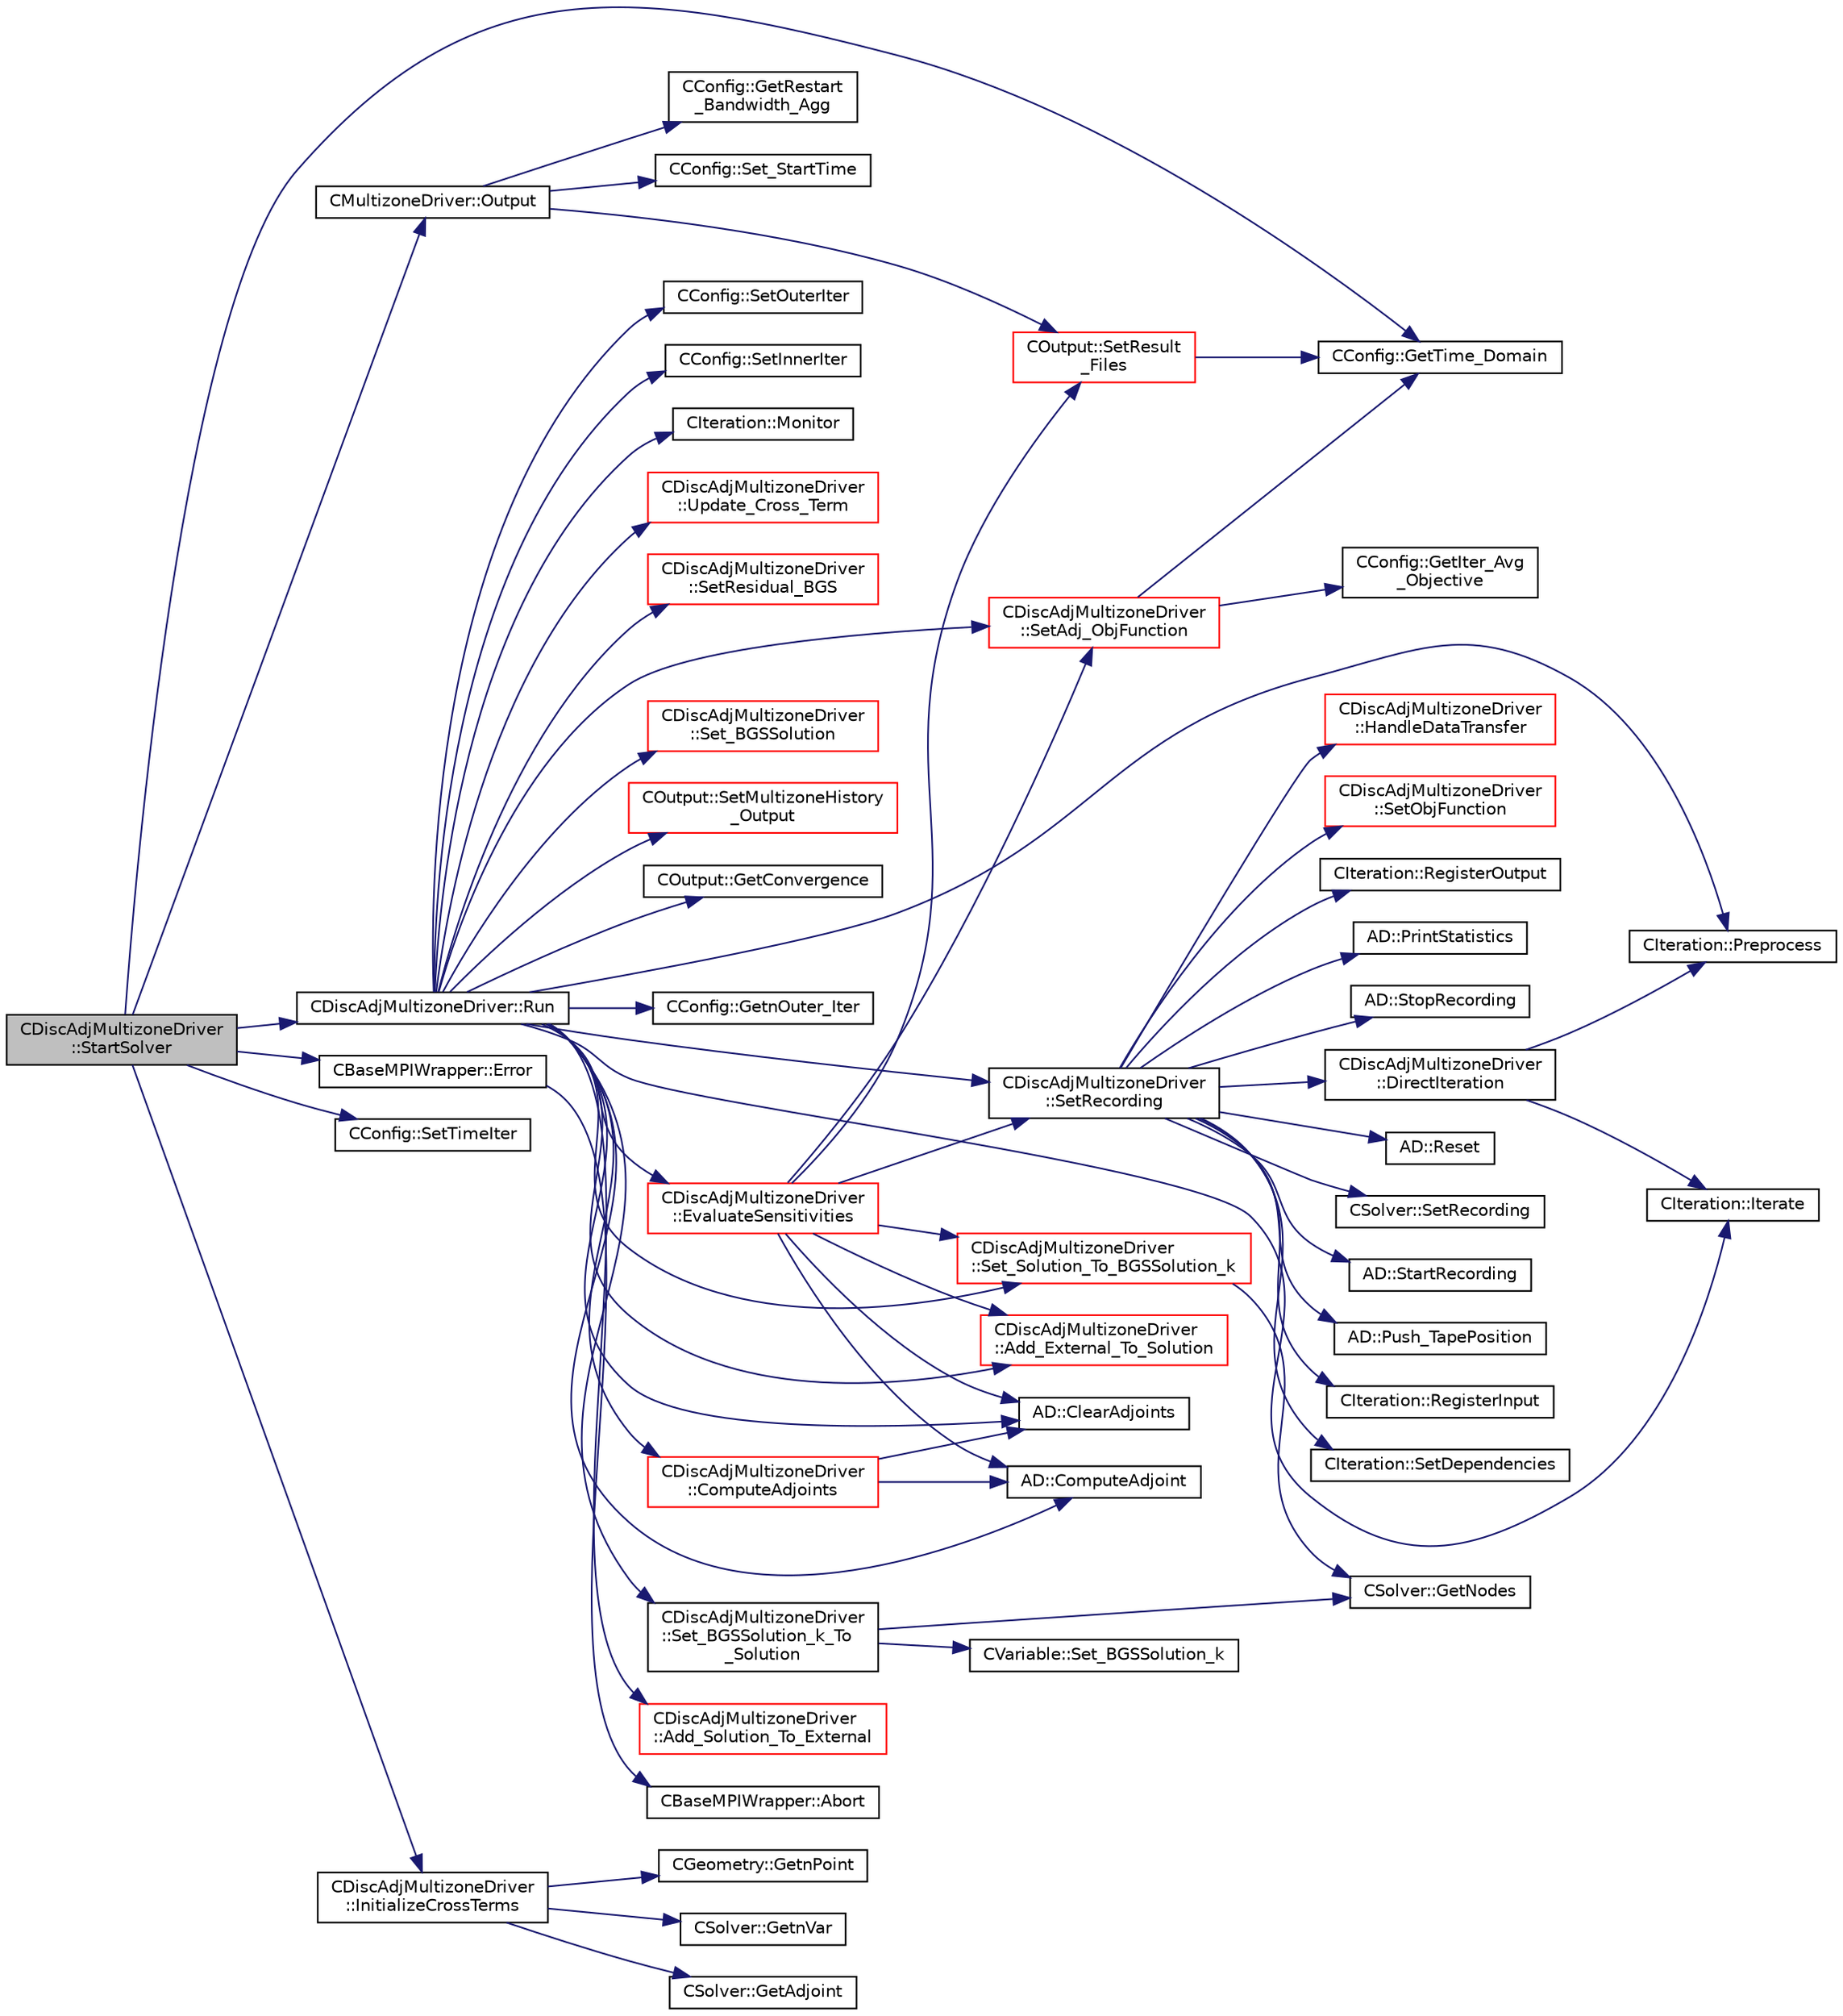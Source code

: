 digraph "CDiscAdjMultizoneDriver::StartSolver"
{
  edge [fontname="Helvetica",fontsize="10",labelfontname="Helvetica",labelfontsize="10"];
  node [fontname="Helvetica",fontsize="10",shape=record];
  rankdir="LR";
  Node1324 [label="CDiscAdjMultizoneDriver\l::StartSolver",height=0.2,width=0.4,color="black", fillcolor="grey75", style="filled", fontcolor="black"];
  Node1324 -> Node1325 [color="midnightblue",fontsize="10",style="solid",fontname="Helvetica"];
  Node1325 [label="CConfig::GetTime_Domain",height=0.2,width=0.4,color="black", fillcolor="white", style="filled",URL="$class_c_config.html#a6a11350b3c8d7577318be43cda6f7292",tooltip="Check if the multizone problem is solved for time domain. "];
  Node1324 -> Node1326 [color="midnightblue",fontsize="10",style="solid",fontname="Helvetica"];
  Node1326 [label="CBaseMPIWrapper::Error",height=0.2,width=0.4,color="black", fillcolor="white", style="filled",URL="$class_c_base_m_p_i_wrapper.html#a04457c47629bda56704e6a8804833eeb"];
  Node1326 -> Node1327 [color="midnightblue",fontsize="10",style="solid",fontname="Helvetica"];
  Node1327 [label="CBaseMPIWrapper::Abort",height=0.2,width=0.4,color="black", fillcolor="white", style="filled",URL="$class_c_base_m_p_i_wrapper.html#a21ef5681e2acb532d345e9bab173ef07"];
  Node1324 -> Node1328 [color="midnightblue",fontsize="10",style="solid",fontname="Helvetica"];
  Node1328 [label="CConfig::SetTimeIter",height=0.2,width=0.4,color="black", fillcolor="white", style="filled",URL="$class_c_config.html#adacd509eaa7fb19fd3d89a9c6a51222e",tooltip="Set the current time iteration number. "];
  Node1324 -> Node1329 [color="midnightblue",fontsize="10",style="solid",fontname="Helvetica"];
  Node1329 [label="CDiscAdjMultizoneDriver\l::InitializeCrossTerms",height=0.2,width=0.4,color="black", fillcolor="white", style="filled",URL="$class_c_disc_adj_multizone_driver.html#a70b3462df525277dc025b7aa51c2e502",tooltip="Setup the matrix of cross-terms. "];
  Node1329 -> Node1330 [color="midnightblue",fontsize="10",style="solid",fontname="Helvetica"];
  Node1330 [label="CSolver::GetAdjoint",height=0.2,width=0.4,color="black", fillcolor="white", style="filled",URL="$class_c_solver.html#ade62302e535bd21ccd453728a42f0619",tooltip="Get information whether the initialization is an adjoint solver or not. "];
  Node1329 -> Node1331 [color="midnightblue",fontsize="10",style="solid",fontname="Helvetica"];
  Node1331 [label="CGeometry::GetnPoint",height=0.2,width=0.4,color="black", fillcolor="white", style="filled",URL="$class_c_geometry.html#aa68b666b38f4d2c7021736ae86940f44",tooltip="Get number of points. "];
  Node1329 -> Node1332 [color="midnightblue",fontsize="10",style="solid",fontname="Helvetica"];
  Node1332 [label="CSolver::GetnVar",height=0.2,width=0.4,color="black", fillcolor="white", style="filled",URL="$class_c_solver.html#a65c22046b0cf1938ba22648912d04680",tooltip="Get the number of variables of the problem. "];
  Node1324 -> Node1333 [color="midnightblue",fontsize="10",style="solid",fontname="Helvetica"];
  Node1333 [label="CDiscAdjMultizoneDriver::Run",height=0.2,width=0.4,color="black", fillcolor="white", style="filled",URL="$class_c_disc_adj_multizone_driver.html#af996aecdb6d20aa4fc81c9b67295abf5",tooltip="[Overload] Run an discrete adjoint update of all solvers within multiple zones. "];
  Node1333 -> Node1334 [color="midnightblue",fontsize="10",style="solid",fontname="Helvetica"];
  Node1334 [label="CConfig::GetnOuter_Iter",height=0.2,width=0.4,color="black", fillcolor="white", style="filled",URL="$class_c_config.html#ac064f9d284f2fd5d74beaf2f046f82fd",tooltip="Get the number of outer iterations. "];
  Node1333 -> Node1335 [color="midnightblue",fontsize="10",style="solid",fontname="Helvetica"];
  Node1335 [label="CIteration::Preprocess",height=0.2,width=0.4,color="black", fillcolor="white", style="filled",URL="$class_c_iteration.html#af1d75d5451aaca89dc18a7ce3dac1f0d",tooltip="A virtual member. "];
  Node1333 -> Node1336 [color="midnightblue",fontsize="10",style="solid",fontname="Helvetica"];
  Node1336 [label="CDiscAdjMultizoneDriver\l::Set_BGSSolution_k_To\l_Solution",height=0.2,width=0.4,color="black", fillcolor="white", style="filled",URL="$class_c_disc_adj_multizone_driver.html#a42400d5fc2e9be45a7b1770c6f9beb84",tooltip="Puts Solution into BGSSolution_k. "];
  Node1336 -> Node1337 [color="midnightblue",fontsize="10",style="solid",fontname="Helvetica"];
  Node1337 [label="CSolver::GetNodes",height=0.2,width=0.4,color="black", fillcolor="white", style="filled",URL="$class_c_solver.html#af3198e52a2ea377bb765647b5e697197",tooltip="Allow outside access to the nodes of the solver, containing conservatives, primitives, etc. "];
  Node1336 -> Node1338 [color="midnightblue",fontsize="10",style="solid",fontname="Helvetica"];
  Node1338 [label="CVariable::Set_BGSSolution_k",height=0.2,width=0.4,color="black", fillcolor="white", style="filled",URL="$class_c_variable.html#aa47456564bac33106a460be201d4c843",tooltip="Set the value of the solution in the previous BGS subiteration. "];
  Node1333 -> Node1339 [color="midnightblue",fontsize="10",style="solid",fontname="Helvetica"];
  Node1339 [label="CDiscAdjMultizoneDriver\l::SetRecording",height=0.2,width=0.4,color="black", fillcolor="white", style="filled",URL="$class_c_disc_adj_multizone_driver.html#a441f8669a04147aacab7df463e1dd021",tooltip="Record one iteration of the primal problem within each zone. "];
  Node1339 -> Node1340 [color="midnightblue",fontsize="10",style="solid",fontname="Helvetica"];
  Node1340 [label="AD::Reset",height=0.2,width=0.4,color="black", fillcolor="white", style="filled",URL="$namespace_a_d.html#a410b9fd84f6a9a3b36c3def03c2baffe",tooltip="Reset the tape structure to be ready for a new recording. "];
  Node1339 -> Node1341 [color="midnightblue",fontsize="10",style="solid",fontname="Helvetica"];
  Node1341 [label="CSolver::SetRecording",height=0.2,width=0.4,color="black", fillcolor="white", style="filled",URL="$class_c_solver.html#a13c760002406db013b17a32249df2dab",tooltip="A virtual member. "];
  Node1339 -> Node1342 [color="midnightblue",fontsize="10",style="solid",fontname="Helvetica"];
  Node1342 [label="AD::StartRecording",height=0.2,width=0.4,color="black", fillcolor="white", style="filled",URL="$namespace_a_d.html#aa411ae358859e654be30b522fdf7a7ba",tooltip="Start the recording of the operations and involved variables. If called, the computational graph of a..."];
  Node1339 -> Node1343 [color="midnightblue",fontsize="10",style="solid",fontname="Helvetica"];
  Node1343 [label="AD::Push_TapePosition",height=0.2,width=0.4,color="black", fillcolor="white", style="filled",URL="$namespace_a_d.html#a6346fb2cf00bd2a4b1566eb49e878b6e",tooltip="Pushes back the current tape position to the tape position&#39;s vector. "];
  Node1339 -> Node1344 [color="midnightblue",fontsize="10",style="solid",fontname="Helvetica"];
  Node1344 [label="CIteration::RegisterInput",height=0.2,width=0.4,color="black", fillcolor="white", style="filled",URL="$class_c_iteration.html#a063aed103d27d874f77108b0aacb2184"];
  Node1339 -> Node1345 [color="midnightblue",fontsize="10",style="solid",fontname="Helvetica"];
  Node1345 [label="CIteration::SetDependencies",height=0.2,width=0.4,color="black", fillcolor="white", style="filled",URL="$class_c_iteration.html#a42e3b8a93935f00667e2e111e8f57bcb"];
  Node1339 -> Node1346 [color="midnightblue",fontsize="10",style="solid",fontname="Helvetica"];
  Node1346 [label="CDiscAdjMultizoneDriver\l::HandleDataTransfer",height=0.2,width=0.4,color="red", fillcolor="white", style="filled",URL="$class_c_disc_adj_multizone_driver.html#ab33de05a7a1f77dcf60014a4a35dd4f1",tooltip="Transfer data between zones and update grids when required. "];
  Node1339 -> Node1551 [color="midnightblue",fontsize="10",style="solid",fontname="Helvetica"];
  Node1551 [label="CDiscAdjMultizoneDriver\l::SetObjFunction",height=0.2,width=0.4,color="red", fillcolor="white", style="filled",URL="$class_c_disc_adj_multizone_driver.html#afda203e78a0e4cfde8c3fbb02ef3fd3e",tooltip="Set the objective function. "];
  Node1339 -> Node1596 [color="midnightblue",fontsize="10",style="solid",fontname="Helvetica"];
  Node1596 [label="CDiscAdjMultizoneDriver\l::DirectIteration",height=0.2,width=0.4,color="black", fillcolor="white", style="filled",URL="$class_c_disc_adj_multizone_driver.html#a86d4f9ec474ef91e8ae14a39b72aad9e",tooltip="Run one direct iteration in a zone. "];
  Node1596 -> Node1335 [color="midnightblue",fontsize="10",style="solid",fontname="Helvetica"];
  Node1596 -> Node1597 [color="midnightblue",fontsize="10",style="solid",fontname="Helvetica"];
  Node1597 [label="CIteration::Iterate",height=0.2,width=0.4,color="black", fillcolor="white", style="filled",URL="$class_c_iteration.html#ac2bfb6eea40949bb8c99db679ff8503e",tooltip="A virtual member. "];
  Node1339 -> Node1598 [color="midnightblue",fontsize="10",style="solid",fontname="Helvetica"];
  Node1598 [label="CIteration::RegisterOutput",height=0.2,width=0.4,color="black", fillcolor="white", style="filled",URL="$class_c_iteration.html#afa0f41e744773c4f3b25570938b722de"];
  Node1339 -> Node1599 [color="midnightblue",fontsize="10",style="solid",fontname="Helvetica"];
  Node1599 [label="AD::PrintStatistics",height=0.2,width=0.4,color="black", fillcolor="white", style="filled",URL="$namespace_a_d.html#a550da7d52493ef5d414a563f9ac2f737",tooltip="Prints out tape statistics. "];
  Node1339 -> Node1600 [color="midnightblue",fontsize="10",style="solid",fontname="Helvetica"];
  Node1600 [label="AD::StopRecording",height=0.2,width=0.4,color="black", fillcolor="white", style="filled",URL="$namespace_a_d.html#a97670077955608a47f6cc7ee3548e424",tooltip="Stops the recording of the operations and variables. "];
  Node1333 -> Node1601 [color="midnightblue",fontsize="10",style="solid",fontname="Helvetica"];
  Node1601 [label="AD::ClearAdjoints",height=0.2,width=0.4,color="black", fillcolor="white", style="filled",URL="$namespace_a_d.html#a6ccf47c72e8115f9e31054b4c06271c4",tooltip="Clears the currently stored adjoints but keeps the computational graph. "];
  Node1333 -> Node1602 [color="midnightblue",fontsize="10",style="solid",fontname="Helvetica"];
  Node1602 [label="CDiscAdjMultizoneDriver\l::SetAdj_ObjFunction",height=0.2,width=0.4,color="red", fillcolor="white", style="filled",URL="$class_c_disc_adj_multizone_driver.html#a87bb701d98c2be2f71d8752925815e43",tooltip="Initialize the adjoint value of the objective function. "];
  Node1602 -> Node1325 [color="midnightblue",fontsize="10",style="solid",fontname="Helvetica"];
  Node1602 -> Node1603 [color="midnightblue",fontsize="10",style="solid",fontname="Helvetica"];
  Node1603 [label="CConfig::GetIter_Avg\l_Objective",height=0.2,width=0.4,color="black", fillcolor="white", style="filled",URL="$class_c_config.html#a1d97a136e08304093305b613ec9d9ba3",tooltip="Number of iterations to average (reverse time integration). "];
  Node1333 -> Node1605 [color="midnightblue",fontsize="10",style="solid",fontname="Helvetica"];
  Node1605 [label="AD::ComputeAdjoint",height=0.2,width=0.4,color="black", fillcolor="white", style="filled",URL="$namespace_a_d.html#a02ec06d93629cdd0724d268318d4dfe7",tooltip="Computes the adjoints, i.e. the derivatives of the output with respect to the input variables..."];
  Node1333 -> Node1597 [color="midnightblue",fontsize="10",style="solid",fontname="Helvetica"];
  Node1333 -> Node1606 [color="midnightblue",fontsize="10",style="solid",fontname="Helvetica"];
  Node1606 [label="CDiscAdjMultizoneDriver\l::Add_Solution_To_External",height=0.2,width=0.4,color="red", fillcolor="white", style="filled",URL="$class_c_disc_adj_multizone_driver.html#a438dc32a32e4e453776f9d94f3c64ac9",tooltip="Add Solution vector to External. "];
  Node1333 -> Node1609 [color="midnightblue",fontsize="10",style="solid",fontname="Helvetica"];
  Node1609 [label="CConfig::SetOuterIter",height=0.2,width=0.4,color="black", fillcolor="white", style="filled",URL="$class_c_config.html#a83b944512ee75c2997399e9ab39bd2db",tooltip="Set the current FSI iteration number. "];
  Node1333 -> Node1610 [color="midnightblue",fontsize="10",style="solid",fontname="Helvetica"];
  Node1610 [label="CDiscAdjMultizoneDriver\l::Set_Solution_To_BGSSolution_k",height=0.2,width=0.4,color="red", fillcolor="white", style="filled",URL="$class_c_disc_adj_multizone_driver.html#a34a0cbc7038b9cf16d5aeab16c4c06f0",tooltip="Puts BGSSolution_k back into Solution. "];
  Node1610 -> Node1337 [color="midnightblue",fontsize="10",style="solid",fontname="Helvetica"];
  Node1333 -> Node1612 [color="midnightblue",fontsize="10",style="solid",fontname="Helvetica"];
  Node1612 [label="CConfig::SetInnerIter",height=0.2,width=0.4,color="black", fillcolor="white", style="filled",URL="$class_c_config.html#af57608dd44a9211af952763a67cbb2dc",tooltip="Set the current FSI iteration number. "];
  Node1333 -> Node1613 [color="midnightblue",fontsize="10",style="solid",fontname="Helvetica"];
  Node1613 [label="CDiscAdjMultizoneDriver\l::Add_External_To_Solution",height=0.2,width=0.4,color="red", fillcolor="white", style="filled",URL="$class_c_disc_adj_multizone_driver.html#a2cb9b1f8ff31b3a3df43a7ebd415425c",tooltip="Add External_Old vector to Solution. "];
  Node1333 -> Node1617 [color="midnightblue",fontsize="10",style="solid",fontname="Helvetica"];
  Node1617 [label="CDiscAdjMultizoneDriver\l::ComputeAdjoints",height=0.2,width=0.4,color="red", fillcolor="white", style="filled",URL="$class_c_disc_adj_multizone_driver.html#a1f5b9fcca6fa5bc7d34ec6ef98cd609b",tooltip="Summary of all routines to evaluate the adjoints in iZone. "];
  Node1617 -> Node1601 [color="midnightblue",fontsize="10",style="solid",fontname="Helvetica"];
  Node1617 -> Node1605 [color="midnightblue",fontsize="10",style="solid",fontname="Helvetica"];
  Node1333 -> Node1619 [color="midnightblue",fontsize="10",style="solid",fontname="Helvetica"];
  Node1619 [label="CIteration::Monitor",height=0.2,width=0.4,color="black", fillcolor="white", style="filled",URL="$class_c_iteration.html#aacd0db21e3d9568c81c045e3836f8cbe",tooltip="A virtual member. "];
  Node1333 -> Node1620 [color="midnightblue",fontsize="10",style="solid",fontname="Helvetica"];
  Node1620 [label="CDiscAdjMultizoneDriver\l::Update_Cross_Term",height=0.2,width=0.4,color="red", fillcolor="white", style="filled",URL="$class_c_disc_adj_multizone_driver.html#a2082c38dcc2c5d0e165c56925811bb8e",tooltip="Extract contribution of iZone to jZone with BGS relaxation. "];
  Node1333 -> Node1623 [color="midnightblue",fontsize="10",style="solid",fontname="Helvetica"];
  Node1623 [label="CDiscAdjMultizoneDriver\l::SetResidual_BGS",height=0.2,width=0.4,color="red", fillcolor="white", style="filled",URL="$class_c_disc_adj_multizone_driver.html#a0376ab7c0cb40fa091ff34d3b99e597c",tooltip="Compute BGS residuals. "];
  Node1333 -> Node1637 [color="midnightblue",fontsize="10",style="solid",fontname="Helvetica"];
  Node1637 [label="CDiscAdjMultizoneDriver\l::Set_BGSSolution",height=0.2,width=0.4,color="red", fillcolor="white", style="filled",URL="$class_c_disc_adj_multizone_driver.html#a80924942343a9b9511a272e3292ac151",tooltip="Saves the current (adjoint) Solution vector to Solution_BGS_k. "];
  Node1333 -> Node1639 [color="midnightblue",fontsize="10",style="solid",fontname="Helvetica"];
  Node1639 [label="COutput::SetMultizoneHistory\l_Output",height=0.2,width=0.4,color="red", fillcolor="white", style="filled",URL="$class_c_output.html#a15b0776bd2ed68b43e3c0bd3b9b56490"];
  Node1333 -> Node1641 [color="midnightblue",fontsize="10",style="solid",fontname="Helvetica"];
  Node1641 [label="COutput::GetConvergence",height=0.2,width=0.4,color="black", fillcolor="white", style="filled",URL="$class_c_output.html#a64ad9a7510dd45325d694f184ec5f6db",tooltip="Get convergence of the problem. "];
  Node1333 -> Node1642 [color="midnightblue",fontsize="10",style="solid",fontname="Helvetica"];
  Node1642 [label="CDiscAdjMultizoneDriver\l::EvaluateSensitivities",height=0.2,width=0.4,color="red", fillcolor="white", style="filled",URL="$class_c_disc_adj_multizone_driver.html#ac2789097629674cfb7d4de64954024df",tooltip="Evaluate sensitivites for the current adjoint solution and output files. "];
  Node1642 -> Node1339 [color="midnightblue",fontsize="10",style="solid",fontname="Helvetica"];
  Node1642 -> Node1610 [color="midnightblue",fontsize="10",style="solid",fontname="Helvetica"];
  Node1642 -> Node1613 [color="midnightblue",fontsize="10",style="solid",fontname="Helvetica"];
  Node1642 -> Node1602 [color="midnightblue",fontsize="10",style="solid",fontname="Helvetica"];
  Node1642 -> Node1605 [color="midnightblue",fontsize="10",style="solid",fontname="Helvetica"];
  Node1642 -> Node1601 [color="midnightblue",fontsize="10",style="solid",fontname="Helvetica"];
  Node1642 -> Node1643 [color="midnightblue",fontsize="10",style="solid",fontname="Helvetica"];
  Node1643 [label="COutput::SetResult\l_Files",height=0.2,width=0.4,color="red", fillcolor="white", style="filled",URL="$class_c_output.html#a8cae0e94e8769f55d5865df600acbc2f",tooltip="Loop through all requested output files and write the volume output data. "];
  Node1643 -> Node1325 [color="midnightblue",fontsize="10",style="solid",fontname="Helvetica"];
  Node1324 -> Node1672 [color="midnightblue",fontsize="10",style="solid",fontname="Helvetica"];
  Node1672 [label="CMultizoneDriver::Output",height=0.2,width=0.4,color="black", fillcolor="white", style="filled",URL="$class_c_multizone_driver.html#a994366ecc93e27a86948b93cd3c722e7",tooltip="Output the solution in solution file. "];
  Node1672 -> Node1643 [color="midnightblue",fontsize="10",style="solid",fontname="Helvetica"];
  Node1672 -> Node1669 [color="midnightblue",fontsize="10",style="solid",fontname="Helvetica"];
  Node1669 [label="CConfig::GetRestart\l_Bandwidth_Agg",height=0.2,width=0.4,color="black", fillcolor="white", style="filled",URL="$class_c_config.html#ae7a529cf315ec4396ab0d7ac1d1ba643",tooltip="Set the sum of the bandwidth for writing binary restarts (to be averaged later). "];
  Node1672 -> Node1673 [color="midnightblue",fontsize="10",style="solid",fontname="Helvetica"];
  Node1673 [label="CConfig::Set_StartTime",height=0.2,width=0.4,color="black", fillcolor="white", style="filled",URL="$class_c_config.html#aedf3896a475f7729d217dfe27f6da3e8",tooltip="Set the start time to track a phase of the code (preprocessing, compute, output). ..."];
}

